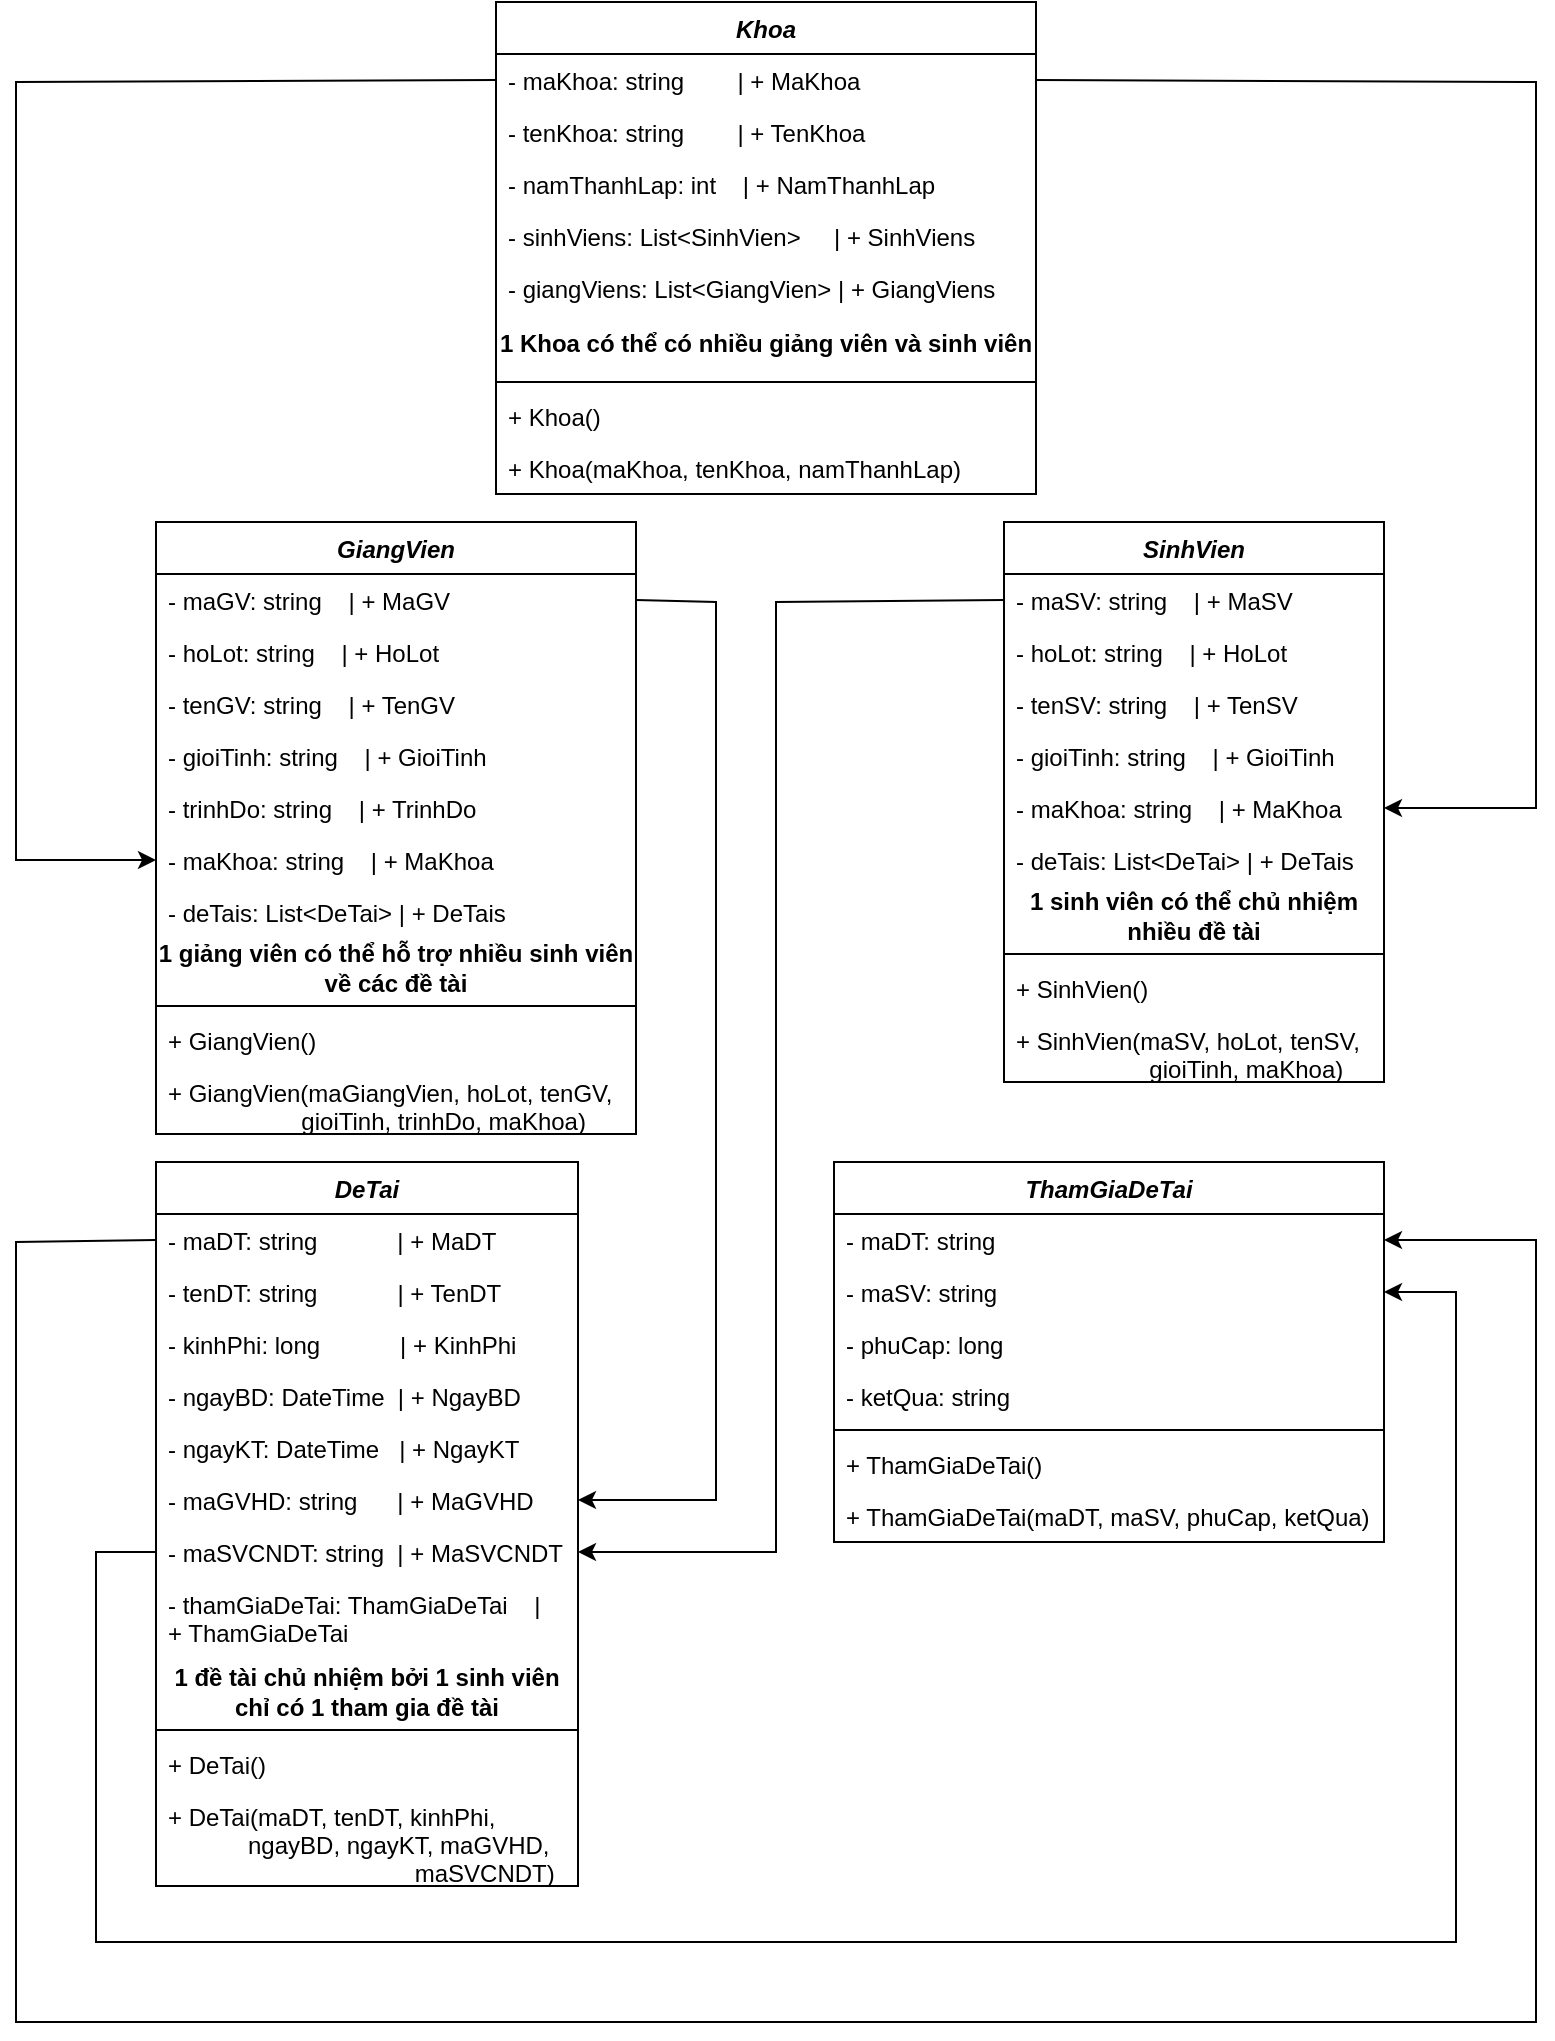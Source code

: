 <mxfile version="21.2.8" type="device">
  <diagram id="C5RBs43oDa-KdzZeNtuy" name="Page-1">
    <mxGraphModel dx="1102" dy="516" grid="1" gridSize="10" guides="1" tooltips="1" connect="1" arrows="1" fold="1" page="1" pageScale="1" pageWidth="827" pageHeight="1169" math="0" shadow="0">
      <root>
        <mxCell id="WIyWlLk6GJQsqaUBKTNV-0" />
        <mxCell id="WIyWlLk6GJQsqaUBKTNV-1" parent="WIyWlLk6GJQsqaUBKTNV-0" />
        <mxCell id="NWAIZrOOUahMdMDbf3fP-8" value="Khoa" style="swimlane;fontStyle=3;align=center;verticalAlign=top;childLayout=stackLayout;horizontal=1;startSize=26;horizontalStack=0;resizeParent=1;resizeLast=0;collapsible=1;marginBottom=0;rounded=0;shadow=0;strokeWidth=1;" parent="WIyWlLk6GJQsqaUBKTNV-1" vertex="1">
          <mxGeometry x="280" y="30" width="270" height="246" as="geometry">
            <mxRectangle x="200" y="90" width="160" height="26" as="alternateBounds" />
          </mxGeometry>
        </mxCell>
        <mxCell id="NWAIZrOOUahMdMDbf3fP-9" value="- maKhoa: string        | + MaKhoa" style="text;align=left;verticalAlign=top;spacingLeft=4;spacingRight=4;overflow=hidden;rotatable=0;points=[[0,0.5],[1,0.5]];portConstraint=eastwest;" parent="NWAIZrOOUahMdMDbf3fP-8" vertex="1">
          <mxGeometry y="26" width="270" height="26" as="geometry" />
        </mxCell>
        <mxCell id="NWAIZrOOUahMdMDbf3fP-68" value="- tenKhoa: string        | + TenKhoa" style="text;align=left;verticalAlign=top;spacingLeft=4;spacingRight=4;overflow=hidden;rotatable=0;points=[[0,0.5],[1,0.5]];portConstraint=eastwest;rounded=0;shadow=0;html=0;" parent="NWAIZrOOUahMdMDbf3fP-8" vertex="1">
          <mxGeometry y="52" width="270" height="26" as="geometry" />
        </mxCell>
        <mxCell id="NWAIZrOOUahMdMDbf3fP-69" value="- namThanhLap: int    | + NamThanhLap" style="text;align=left;verticalAlign=top;spacingLeft=4;spacingRight=4;overflow=hidden;rotatable=0;points=[[0,0.5],[1,0.5]];portConstraint=eastwest;rounded=0;shadow=0;html=0;" parent="NWAIZrOOUahMdMDbf3fP-8" vertex="1">
          <mxGeometry y="78" width="270" height="26" as="geometry" />
        </mxCell>
        <mxCell id="NWAIZrOOUahMdMDbf3fP-151" value="- sinhViens: List&lt;SinhVien&gt;     | + SinhViens" style="text;align=left;verticalAlign=top;spacingLeft=4;spacingRight=4;overflow=hidden;rotatable=0;points=[[0,0.5],[1,0.5]];portConstraint=eastwest;rounded=0;shadow=0;html=0;" parent="NWAIZrOOUahMdMDbf3fP-8" vertex="1">
          <mxGeometry y="104" width="270" height="26" as="geometry" />
        </mxCell>
        <mxCell id="NWAIZrOOUahMdMDbf3fP-152" value="- giangViens: List&lt;GiangVien&gt; | + GiangViens" style="text;align=left;verticalAlign=top;spacingLeft=4;spacingRight=4;overflow=hidden;rotatable=0;points=[[0,0.5],[1,0.5]];portConstraint=eastwest;rounded=0;shadow=0;html=0;" parent="NWAIZrOOUahMdMDbf3fP-8" vertex="1">
          <mxGeometry y="130" width="270" height="26" as="geometry" />
        </mxCell>
        <mxCell id="NWAIZrOOUahMdMDbf3fP-153" value="&lt;b&gt;1 Khoa có thể có nhiều giảng viên và sinh viên&lt;/b&gt;" style="text;html=1;strokeColor=none;fillColor=none;align=center;verticalAlign=middle;whiteSpace=wrap;rounded=0;" parent="NWAIZrOOUahMdMDbf3fP-8" vertex="1">
          <mxGeometry y="156" width="270" height="30" as="geometry" />
        </mxCell>
        <mxCell id="NWAIZrOOUahMdMDbf3fP-12" value="" style="line;html=1;strokeWidth=1;align=left;verticalAlign=middle;spacingTop=-1;spacingLeft=3;spacingRight=3;rotatable=0;labelPosition=right;points=[];portConstraint=eastwest;" parent="NWAIZrOOUahMdMDbf3fP-8" vertex="1">
          <mxGeometry y="186" width="270" height="8" as="geometry" />
        </mxCell>
        <mxCell id="NWAIZrOOUahMdMDbf3fP-13" value="+ Khoa()" style="text;align=left;verticalAlign=top;spacingLeft=4;spacingRight=4;overflow=hidden;rotatable=0;points=[[0,0.5],[1,0.5]];portConstraint=eastwest;" parent="NWAIZrOOUahMdMDbf3fP-8" vertex="1">
          <mxGeometry y="194" width="270" height="26" as="geometry" />
        </mxCell>
        <mxCell id="NWAIZrOOUahMdMDbf3fP-15" value="+ Khoa(maKhoa, tenKhoa, namThanhLap)" style="text;align=left;verticalAlign=top;spacingLeft=4;spacingRight=4;overflow=hidden;rotatable=0;points=[[0,0.5],[1,0.5]];portConstraint=eastwest;" parent="NWAIZrOOUahMdMDbf3fP-8" vertex="1">
          <mxGeometry y="220" width="270" height="26" as="geometry" />
        </mxCell>
        <mxCell id="NWAIZrOOUahMdMDbf3fP-16" value="GiangVien" style="swimlane;fontStyle=3;align=center;verticalAlign=top;childLayout=stackLayout;horizontal=1;startSize=26;horizontalStack=0;resizeParent=1;resizeLast=0;collapsible=1;marginBottom=0;rounded=0;shadow=0;strokeWidth=1;" parent="WIyWlLk6GJQsqaUBKTNV-1" vertex="1">
          <mxGeometry x="110" y="290" width="240" height="306" as="geometry">
            <mxRectangle x="200" y="90" width="160" height="26" as="alternateBounds" />
          </mxGeometry>
        </mxCell>
        <mxCell id="NWAIZrOOUahMdMDbf3fP-17" value="- maGV: string    | + MaGV" style="text;align=left;verticalAlign=top;spacingLeft=4;spacingRight=4;overflow=hidden;rotatable=0;points=[[0,0.5],[1,0.5]];portConstraint=eastwest;" parent="NWAIZrOOUahMdMDbf3fP-16" vertex="1">
          <mxGeometry y="26" width="240" height="26" as="geometry" />
        </mxCell>
        <mxCell id="NWAIZrOOUahMdMDbf3fP-18" value="- hoLot: string    | + HoLot" style="text;align=left;verticalAlign=top;spacingLeft=4;spacingRight=4;overflow=hidden;rotatable=0;points=[[0,0.5],[1,0.5]];portConstraint=eastwest;rounded=0;shadow=0;html=0;" parent="NWAIZrOOUahMdMDbf3fP-16" vertex="1">
          <mxGeometry y="52" width="240" height="26" as="geometry" />
        </mxCell>
        <mxCell id="NWAIZrOOUahMdMDbf3fP-19" value="- tenGV: string    | + TenGV" style="text;align=left;verticalAlign=top;spacingLeft=4;spacingRight=4;overflow=hidden;rotatable=0;points=[[0,0.5],[1,0.5]];portConstraint=eastwest;rounded=0;shadow=0;html=0;" parent="NWAIZrOOUahMdMDbf3fP-16" vertex="1">
          <mxGeometry y="78" width="240" height="26" as="geometry" />
        </mxCell>
        <mxCell id="NWAIZrOOUahMdMDbf3fP-22" value="- gioiTinh: string    | + GioiTinh" style="text;align=left;verticalAlign=top;spacingLeft=4;spacingRight=4;overflow=hidden;rotatable=0;points=[[0,0.5],[1,0.5]];portConstraint=eastwest;rounded=0;shadow=0;html=0;" parent="NWAIZrOOUahMdMDbf3fP-16" vertex="1">
          <mxGeometry y="104" width="240" height="26" as="geometry" />
        </mxCell>
        <mxCell id="NWAIZrOOUahMdMDbf3fP-23" value="- trinhDo: string    | + TrinhDo" style="text;align=left;verticalAlign=top;spacingLeft=4;spacingRight=4;overflow=hidden;rotatable=0;points=[[0,0.5],[1,0.5]];portConstraint=eastwest;rounded=0;shadow=0;html=0;" parent="NWAIZrOOUahMdMDbf3fP-16" vertex="1">
          <mxGeometry y="130" width="240" height="26" as="geometry" />
        </mxCell>
        <mxCell id="NWAIZrOOUahMdMDbf3fP-24" value="- maKhoa: string    | + MaKhoa" style="text;align=left;verticalAlign=top;spacingLeft=4;spacingRight=4;overflow=hidden;rotatable=0;points=[[0,0.5],[1,0.5]];portConstraint=eastwest;rounded=0;shadow=0;html=0;" parent="NWAIZrOOUahMdMDbf3fP-16" vertex="1">
          <mxGeometry y="156" width="240" height="26" as="geometry" />
        </mxCell>
        <mxCell id="NWAIZrOOUahMdMDbf3fP-154" value="- deTais: List&lt;DeTai&gt; | + DeTais" style="text;align=left;verticalAlign=top;spacingLeft=4;spacingRight=4;overflow=hidden;rotatable=0;points=[[0,0.5],[1,0.5]];portConstraint=eastwest;rounded=0;shadow=0;html=0;" parent="NWAIZrOOUahMdMDbf3fP-16" vertex="1">
          <mxGeometry y="182" width="240" height="26" as="geometry" />
        </mxCell>
        <mxCell id="NWAIZrOOUahMdMDbf3fP-155" value="&lt;b&gt;1 giảng viên có thể hỗ trợ nhiều sinh viên về các đề tài&lt;/b&gt;" style="text;html=1;strokeColor=none;fillColor=none;align=center;verticalAlign=middle;whiteSpace=wrap;rounded=0;" parent="NWAIZrOOUahMdMDbf3fP-16" vertex="1">
          <mxGeometry y="208" width="240" height="30" as="geometry" />
        </mxCell>
        <mxCell id="NWAIZrOOUahMdMDbf3fP-20" value="" style="line;html=1;strokeWidth=1;align=left;verticalAlign=middle;spacingTop=-1;spacingLeft=3;spacingRight=3;rotatable=0;labelPosition=right;points=[];portConstraint=eastwest;" parent="NWAIZrOOUahMdMDbf3fP-16" vertex="1">
          <mxGeometry y="238" width="240" height="8" as="geometry" />
        </mxCell>
        <mxCell id="NWAIZrOOUahMdMDbf3fP-21" value="+ GiangVien()" style="text;align=left;verticalAlign=top;spacingLeft=4;spacingRight=4;overflow=hidden;rotatable=0;points=[[0,0.5],[1,0.5]];portConstraint=eastwest;" parent="NWAIZrOOUahMdMDbf3fP-16" vertex="1">
          <mxGeometry y="246" width="240" height="26" as="geometry" />
        </mxCell>
        <mxCell id="NWAIZrOOUahMdMDbf3fP-25" value="+ GiangVien(maGiangVien, hoLot, tenGV,&#xa;                    gioiTinh, trinhDo, maKhoa)" style="text;align=left;verticalAlign=top;spacingLeft=4;spacingRight=4;overflow=hidden;rotatable=0;points=[[0,0.5],[1,0.5]];portConstraint=eastwest;rounded=0;shadow=0;html=0;" parent="NWAIZrOOUahMdMDbf3fP-16" vertex="1">
          <mxGeometry y="272" width="240" height="34" as="geometry" />
        </mxCell>
        <mxCell id="NWAIZrOOUahMdMDbf3fP-26" value="SinhVien" style="swimlane;fontStyle=3;align=center;verticalAlign=top;childLayout=stackLayout;horizontal=1;startSize=26;horizontalStack=0;resizeParent=1;resizeLast=0;collapsible=1;marginBottom=0;rounded=0;shadow=0;strokeWidth=1;" parent="WIyWlLk6GJQsqaUBKTNV-1" vertex="1">
          <mxGeometry x="534" y="290" width="190" height="280" as="geometry">
            <mxRectangle x="200" y="90" width="160" height="26" as="alternateBounds" />
          </mxGeometry>
        </mxCell>
        <mxCell id="NWAIZrOOUahMdMDbf3fP-27" value="- maSV: string    | + MaSV" style="text;align=left;verticalAlign=top;spacingLeft=4;spacingRight=4;overflow=hidden;rotatable=0;points=[[0,0.5],[1,0.5]];portConstraint=eastwest;" parent="NWAIZrOOUahMdMDbf3fP-26" vertex="1">
          <mxGeometry y="26" width="190" height="26" as="geometry" />
        </mxCell>
        <mxCell id="NWAIZrOOUahMdMDbf3fP-28" value="- hoLot: string    | + HoLot" style="text;align=left;verticalAlign=top;spacingLeft=4;spacingRight=4;overflow=hidden;rotatable=0;points=[[0,0.5],[1,0.5]];portConstraint=eastwest;rounded=0;shadow=0;html=0;" parent="NWAIZrOOUahMdMDbf3fP-26" vertex="1">
          <mxGeometry y="52" width="190" height="26" as="geometry" />
        </mxCell>
        <mxCell id="NWAIZrOOUahMdMDbf3fP-29" value="- tenSV: string    | + TenSV" style="text;align=left;verticalAlign=top;spacingLeft=4;spacingRight=4;overflow=hidden;rotatable=0;points=[[0,0.5],[1,0.5]];portConstraint=eastwest;rounded=0;shadow=0;html=0;" parent="NWAIZrOOUahMdMDbf3fP-26" vertex="1">
          <mxGeometry y="78" width="190" height="26" as="geometry" />
        </mxCell>
        <mxCell id="NWAIZrOOUahMdMDbf3fP-150" value="- gioiTinh: string    | + GioiTinh" style="text;align=left;verticalAlign=top;spacingLeft=4;spacingRight=4;overflow=hidden;rotatable=0;points=[[0,0.5],[1,0.5]];portConstraint=eastwest;rounded=0;shadow=0;html=0;" parent="NWAIZrOOUahMdMDbf3fP-26" vertex="1">
          <mxGeometry y="104" width="190" height="26" as="geometry" />
        </mxCell>
        <mxCell id="NWAIZrOOUahMdMDbf3fP-32" value="- maKhoa: string    | + MaKhoa" style="text;align=left;verticalAlign=top;spacingLeft=4;spacingRight=4;overflow=hidden;rotatable=0;points=[[0,0.5],[1,0.5]];portConstraint=eastwest;rounded=0;shadow=0;html=0;" parent="NWAIZrOOUahMdMDbf3fP-26" vertex="1">
          <mxGeometry y="130" width="190" height="26" as="geometry" />
        </mxCell>
        <mxCell id="NWAIZrOOUahMdMDbf3fP-156" value="- deTais: List&lt;DeTai&gt; | + DeTais" style="text;align=left;verticalAlign=top;spacingLeft=4;spacingRight=4;overflow=hidden;rotatable=0;points=[[0,0.5],[1,0.5]];portConstraint=eastwest;rounded=0;shadow=0;html=0;" parent="NWAIZrOOUahMdMDbf3fP-26" vertex="1">
          <mxGeometry y="156" width="190" height="26" as="geometry" />
        </mxCell>
        <mxCell id="NWAIZrOOUahMdMDbf3fP-157" value="&lt;b&gt;1 sinh viên có thể chủ nhiệm nhiều đề tài&lt;/b&gt;" style="text;html=1;strokeColor=none;fillColor=none;align=center;verticalAlign=middle;whiteSpace=wrap;rounded=0;" parent="NWAIZrOOUahMdMDbf3fP-26" vertex="1">
          <mxGeometry y="182" width="190" height="30" as="geometry" />
        </mxCell>
        <mxCell id="NWAIZrOOUahMdMDbf3fP-33" value="" style="line;html=1;strokeWidth=1;align=left;verticalAlign=middle;spacingTop=-1;spacingLeft=3;spacingRight=3;rotatable=0;labelPosition=right;points=[];portConstraint=eastwest;" parent="NWAIZrOOUahMdMDbf3fP-26" vertex="1">
          <mxGeometry y="212" width="190" height="8" as="geometry" />
        </mxCell>
        <mxCell id="NWAIZrOOUahMdMDbf3fP-34" value="+ SinhVien()" style="text;align=left;verticalAlign=top;spacingLeft=4;spacingRight=4;overflow=hidden;rotatable=0;points=[[0,0.5],[1,0.5]];portConstraint=eastwest;" parent="NWAIZrOOUahMdMDbf3fP-26" vertex="1">
          <mxGeometry y="220" width="190" height="26" as="geometry" />
        </mxCell>
        <mxCell id="NWAIZrOOUahMdMDbf3fP-35" value="+ SinhVien(maSV, hoLot, tenSV,&#xa;                    gioiTinh, maKhoa)" style="text;align=left;verticalAlign=top;spacingLeft=4;spacingRight=4;overflow=hidden;rotatable=0;points=[[0,0.5],[1,0.5]];portConstraint=eastwest;rounded=0;shadow=0;html=0;" parent="NWAIZrOOUahMdMDbf3fP-26" vertex="1">
          <mxGeometry y="246" width="190" height="34" as="geometry" />
        </mxCell>
        <mxCell id="NWAIZrOOUahMdMDbf3fP-36" value="" style="endArrow=classic;html=1;rounded=0;exitX=0;exitY=0.5;exitDx=0;exitDy=0;entryX=0;entryY=0.5;entryDx=0;entryDy=0;" parent="WIyWlLk6GJQsqaUBKTNV-1" source="NWAIZrOOUahMdMDbf3fP-9" target="NWAIZrOOUahMdMDbf3fP-24" edge="1">
          <mxGeometry width="50" height="50" relative="1" as="geometry">
            <mxPoint x="390" y="300" as="sourcePoint" />
            <mxPoint x="440" y="250" as="targetPoint" />
            <Array as="points">
              <mxPoint x="40" y="70" />
              <mxPoint x="40" y="459" />
            </Array>
          </mxGeometry>
        </mxCell>
        <mxCell id="NWAIZrOOUahMdMDbf3fP-37" value="" style="endArrow=classic;html=1;rounded=0;entryX=1;entryY=0.5;entryDx=0;entryDy=0;exitX=1;exitY=0.5;exitDx=0;exitDy=0;" parent="WIyWlLk6GJQsqaUBKTNV-1" source="NWAIZrOOUahMdMDbf3fP-9" target="NWAIZrOOUahMdMDbf3fP-32" edge="1">
          <mxGeometry width="50" height="50" relative="1" as="geometry">
            <mxPoint x="150" y="210" as="sourcePoint" />
            <mxPoint x="440" y="250" as="targetPoint" />
            <Array as="points">
              <mxPoint x="800" y="70" />
              <mxPoint x="800" y="220" />
              <mxPoint x="800" y="433" />
            </Array>
          </mxGeometry>
        </mxCell>
        <mxCell id="NWAIZrOOUahMdMDbf3fP-40" value="DeTai" style="swimlane;fontStyle=3;align=center;verticalAlign=top;childLayout=stackLayout;horizontal=1;startSize=26;horizontalStack=0;resizeParent=1;resizeLast=0;collapsible=1;marginBottom=0;rounded=0;shadow=0;strokeWidth=1;" parent="WIyWlLk6GJQsqaUBKTNV-1" vertex="1">
          <mxGeometry x="110" y="610" width="211" height="362" as="geometry">
            <mxRectangle x="200" y="90" width="160" height="26" as="alternateBounds" />
          </mxGeometry>
        </mxCell>
        <mxCell id="NWAIZrOOUahMdMDbf3fP-41" value="- maDT: string            | + MaDT" style="text;align=left;verticalAlign=top;spacingLeft=4;spacingRight=4;overflow=hidden;rotatable=0;points=[[0,0.5],[1,0.5]];portConstraint=eastwest;" parent="NWAIZrOOUahMdMDbf3fP-40" vertex="1">
          <mxGeometry y="26" width="211" height="26" as="geometry" />
        </mxCell>
        <mxCell id="NWAIZrOOUahMdMDbf3fP-42" value="- tenDT: string            | + TenDT" style="text;align=left;verticalAlign=top;spacingLeft=4;spacingRight=4;overflow=hidden;rotatable=0;points=[[0,0.5],[1,0.5]];portConstraint=eastwest;rounded=0;shadow=0;html=0;" parent="NWAIZrOOUahMdMDbf3fP-40" vertex="1">
          <mxGeometry y="52" width="211" height="26" as="geometry" />
        </mxCell>
        <mxCell id="NWAIZrOOUahMdMDbf3fP-43" value="- kinhPhi: long            | + KinhPhi" style="text;align=left;verticalAlign=top;spacingLeft=4;spacingRight=4;overflow=hidden;rotatable=0;points=[[0,0.5],[1,0.5]];portConstraint=eastwest;rounded=0;shadow=0;html=0;" parent="NWAIZrOOUahMdMDbf3fP-40" vertex="1">
          <mxGeometry y="78" width="211" height="26" as="geometry" />
        </mxCell>
        <mxCell id="NWAIZrOOUahMdMDbf3fP-44" value="- ngayBD: DateTime  | + NgayBD" style="text;align=left;verticalAlign=top;spacingLeft=4;spacingRight=4;overflow=hidden;rotatable=0;points=[[0,0.5],[1,0.5]];portConstraint=eastwest;rounded=0;shadow=0;html=0;" parent="NWAIZrOOUahMdMDbf3fP-40" vertex="1">
          <mxGeometry y="104" width="211" height="26" as="geometry" />
        </mxCell>
        <mxCell id="NWAIZrOOUahMdMDbf3fP-45" value="- ngayKT: DateTime   | + NgayKT" style="text;align=left;verticalAlign=top;spacingLeft=4;spacingRight=4;overflow=hidden;rotatable=0;points=[[0,0.5],[1,0.5]];portConstraint=eastwest;rounded=0;shadow=0;html=0;" parent="NWAIZrOOUahMdMDbf3fP-40" vertex="1">
          <mxGeometry y="130" width="211" height="26" as="geometry" />
        </mxCell>
        <mxCell id="NWAIZrOOUahMdMDbf3fP-49" value="- maGVHD: string      | + MaGVHD" style="text;align=left;verticalAlign=top;spacingLeft=4;spacingRight=4;overflow=hidden;rotatable=0;points=[[0,0.5],[1,0.5]];portConstraint=eastwest;rounded=0;shadow=0;html=0;" parent="NWAIZrOOUahMdMDbf3fP-40" vertex="1">
          <mxGeometry y="156" width="211" height="26" as="geometry" />
        </mxCell>
        <mxCell id="NWAIZrOOUahMdMDbf3fP-50" value="- maSVCNDT: string  | + MaSVCNDT" style="text;align=left;verticalAlign=top;spacingLeft=4;spacingRight=4;overflow=hidden;rotatable=0;points=[[0,0.5],[1,0.5]];portConstraint=eastwest;rounded=0;shadow=0;html=0;" parent="NWAIZrOOUahMdMDbf3fP-40" vertex="1">
          <mxGeometry y="182" width="211" height="26" as="geometry" />
        </mxCell>
        <mxCell id="NWAIZrOOUahMdMDbf3fP-158" value="- thamGiaDeTai: ThamGiaDeTai    |&#xa;+ ThamGiaDeTai&#xa;" style="text;align=left;verticalAlign=top;spacingLeft=4;spacingRight=4;overflow=hidden;rotatable=0;points=[[0,0.5],[1,0.5]];portConstraint=eastwest;rounded=0;shadow=0;html=0;" parent="NWAIZrOOUahMdMDbf3fP-40" vertex="1">
          <mxGeometry y="208" width="211" height="42" as="geometry" />
        </mxCell>
        <mxCell id="NWAIZrOOUahMdMDbf3fP-159" value="&lt;b&gt;1 đề tài chủ nhiệm bởi 1 sinh viên chỉ có 1 tham gia đề tài&lt;/b&gt;" style="text;html=1;strokeColor=none;fillColor=none;align=center;verticalAlign=middle;whiteSpace=wrap;rounded=0;" parent="NWAIZrOOUahMdMDbf3fP-40" vertex="1">
          <mxGeometry y="250" width="211" height="30" as="geometry" />
        </mxCell>
        <mxCell id="NWAIZrOOUahMdMDbf3fP-46" value="" style="line;html=1;strokeWidth=1;align=left;verticalAlign=middle;spacingTop=-1;spacingLeft=3;spacingRight=3;rotatable=0;labelPosition=right;points=[];portConstraint=eastwest;" parent="NWAIZrOOUahMdMDbf3fP-40" vertex="1">
          <mxGeometry y="280" width="211" height="8" as="geometry" />
        </mxCell>
        <mxCell id="NWAIZrOOUahMdMDbf3fP-47" value="+ DeTai()" style="text;align=left;verticalAlign=top;spacingLeft=4;spacingRight=4;overflow=hidden;rotatable=0;points=[[0,0.5],[1,0.5]];portConstraint=eastwest;" parent="NWAIZrOOUahMdMDbf3fP-40" vertex="1">
          <mxGeometry y="288" width="211" height="26" as="geometry" />
        </mxCell>
        <mxCell id="NWAIZrOOUahMdMDbf3fP-48" value="+ DeTai(maDT, tenDT, kinhPhi,&#xa;            ngayBD, ngayKT, maGVHD,&#xa;                                     maSVCNDT)" style="text;align=left;verticalAlign=top;spacingLeft=4;spacingRight=4;overflow=hidden;rotatable=0;points=[[0,0.5],[1,0.5]];portConstraint=eastwest;rounded=0;shadow=0;html=0;" parent="NWAIZrOOUahMdMDbf3fP-40" vertex="1">
          <mxGeometry y="314" width="211" height="48" as="geometry" />
        </mxCell>
        <mxCell id="NWAIZrOOUahMdMDbf3fP-51" value="" style="endArrow=classic;html=1;rounded=0;exitX=1;exitY=0.5;exitDx=0;exitDy=0;entryX=1;entryY=0.5;entryDx=0;entryDy=0;" parent="WIyWlLk6GJQsqaUBKTNV-1" source="NWAIZrOOUahMdMDbf3fP-17" target="NWAIZrOOUahMdMDbf3fP-49" edge="1">
          <mxGeometry width="50" height="50" relative="1" as="geometry">
            <mxPoint x="390" y="540" as="sourcePoint" />
            <mxPoint x="280" y="730" as="targetPoint" />
            <Array as="points">
              <mxPoint x="390" y="330" />
              <mxPoint x="390" y="779" />
            </Array>
          </mxGeometry>
        </mxCell>
        <mxCell id="NWAIZrOOUahMdMDbf3fP-52" value="" style="endArrow=classic;html=1;rounded=0;exitX=0;exitY=0.5;exitDx=0;exitDy=0;entryX=1;entryY=0.5;entryDx=0;entryDy=0;" parent="WIyWlLk6GJQsqaUBKTNV-1" source="NWAIZrOOUahMdMDbf3fP-27" target="NWAIZrOOUahMdMDbf3fP-50" edge="1">
          <mxGeometry width="50" height="50" relative="1" as="geometry">
            <mxPoint x="390" y="440" as="sourcePoint" />
            <mxPoint x="560" y="760" as="targetPoint" />
            <Array as="points">
              <mxPoint x="420" y="330" />
              <mxPoint x="420" y="805" />
            </Array>
          </mxGeometry>
        </mxCell>
        <mxCell id="NWAIZrOOUahMdMDbf3fP-56" value="ThamGiaDeTai" style="swimlane;fontStyle=3;align=center;verticalAlign=top;childLayout=stackLayout;horizontal=1;startSize=26;horizontalStack=0;resizeParent=1;resizeLast=0;collapsible=1;marginBottom=0;rounded=0;shadow=0;strokeWidth=1;" parent="WIyWlLk6GJQsqaUBKTNV-1" vertex="1">
          <mxGeometry x="449" y="610" width="275" height="190" as="geometry">
            <mxRectangle x="200" y="90" width="160" height="26" as="alternateBounds" />
          </mxGeometry>
        </mxCell>
        <mxCell id="NWAIZrOOUahMdMDbf3fP-57" value="- maDT: string" style="text;align=left;verticalAlign=top;spacingLeft=4;spacingRight=4;overflow=hidden;rotatable=0;points=[[0,0.5],[1,0.5]];portConstraint=eastwest;" parent="NWAIZrOOUahMdMDbf3fP-56" vertex="1">
          <mxGeometry y="26" width="275" height="26" as="geometry" />
        </mxCell>
        <mxCell id="NWAIZrOOUahMdMDbf3fP-58" value="- maSV: string" style="text;align=left;verticalAlign=top;spacingLeft=4;spacingRight=4;overflow=hidden;rotatable=0;points=[[0,0.5],[1,0.5]];portConstraint=eastwest;rounded=0;shadow=0;html=0;" parent="NWAIZrOOUahMdMDbf3fP-56" vertex="1">
          <mxGeometry y="52" width="275" height="26" as="geometry" />
        </mxCell>
        <mxCell id="NWAIZrOOUahMdMDbf3fP-59" value="- phuCap: long" style="text;align=left;verticalAlign=top;spacingLeft=4;spacingRight=4;overflow=hidden;rotatable=0;points=[[0,0.5],[1,0.5]];portConstraint=eastwest;rounded=0;shadow=0;html=0;" parent="NWAIZrOOUahMdMDbf3fP-56" vertex="1">
          <mxGeometry y="78" width="275" height="26" as="geometry" />
        </mxCell>
        <mxCell id="NWAIZrOOUahMdMDbf3fP-63" value="- ketQua: string" style="text;align=left;verticalAlign=top;spacingLeft=4;spacingRight=4;overflow=hidden;rotatable=0;points=[[0,0.5],[1,0.5]];portConstraint=eastwest;rounded=0;shadow=0;html=0;" parent="NWAIZrOOUahMdMDbf3fP-56" vertex="1">
          <mxGeometry y="104" width="275" height="26" as="geometry" />
        </mxCell>
        <mxCell id="NWAIZrOOUahMdMDbf3fP-60" value="" style="line;html=1;strokeWidth=1;align=left;verticalAlign=middle;spacingTop=-1;spacingLeft=3;spacingRight=3;rotatable=0;labelPosition=right;points=[];portConstraint=eastwest;" parent="NWAIZrOOUahMdMDbf3fP-56" vertex="1">
          <mxGeometry y="130" width="275" height="8" as="geometry" />
        </mxCell>
        <mxCell id="NWAIZrOOUahMdMDbf3fP-61" value="+ ThamGiaDeTai()" style="text;align=left;verticalAlign=top;spacingLeft=4;spacingRight=4;overflow=hidden;rotatable=0;points=[[0,0.5],[1,0.5]];portConstraint=eastwest;" parent="NWAIZrOOUahMdMDbf3fP-56" vertex="1">
          <mxGeometry y="138" width="275" height="26" as="geometry" />
        </mxCell>
        <mxCell id="NWAIZrOOUahMdMDbf3fP-62" value="+ ThamGiaDeTai(maDT, maSV, phuCap, ketQua)" style="text;align=left;verticalAlign=top;spacingLeft=4;spacingRight=4;overflow=hidden;rotatable=0;points=[[0,0.5],[1,0.5]];portConstraint=eastwest;" parent="NWAIZrOOUahMdMDbf3fP-56" vertex="1">
          <mxGeometry y="164" width="275" height="26" as="geometry" />
        </mxCell>
        <mxCell id="NWAIZrOOUahMdMDbf3fP-64" value="" style="endArrow=classic;html=1;rounded=0;exitX=0;exitY=0.5;exitDx=0;exitDy=0;entryX=1;entryY=0.5;entryDx=0;entryDy=0;" parent="WIyWlLk6GJQsqaUBKTNV-1" source="NWAIZrOOUahMdMDbf3fP-41" target="NWAIZrOOUahMdMDbf3fP-57" edge="1">
          <mxGeometry width="50" height="50" relative="1" as="geometry">
            <mxPoint x="390" y="730" as="sourcePoint" />
            <mxPoint x="440" y="680" as="targetPoint" />
            <Array as="points">
              <mxPoint x="40" y="650" />
              <mxPoint x="40" y="1040" />
              <mxPoint x="800" y="1040" />
              <mxPoint x="800" y="649" />
            </Array>
          </mxGeometry>
        </mxCell>
        <mxCell id="NWAIZrOOUahMdMDbf3fP-65" value="" style="endArrow=classic;html=1;rounded=0;exitX=0;exitY=0.5;exitDx=0;exitDy=0;entryX=1;entryY=0.5;entryDx=0;entryDy=0;" parent="WIyWlLk6GJQsqaUBKTNV-1" source="NWAIZrOOUahMdMDbf3fP-50" target="NWAIZrOOUahMdMDbf3fP-58" edge="1">
          <mxGeometry width="50" height="50" relative="1" as="geometry">
            <mxPoint x="390" y="830" as="sourcePoint" />
            <mxPoint x="440" y="780" as="targetPoint" />
            <Array as="points">
              <mxPoint x="80" y="805" />
              <mxPoint x="80" y="1000" />
              <mxPoint x="760" y="1000" />
              <mxPoint x="760" y="675" />
            </Array>
          </mxGeometry>
        </mxCell>
      </root>
    </mxGraphModel>
  </diagram>
</mxfile>
